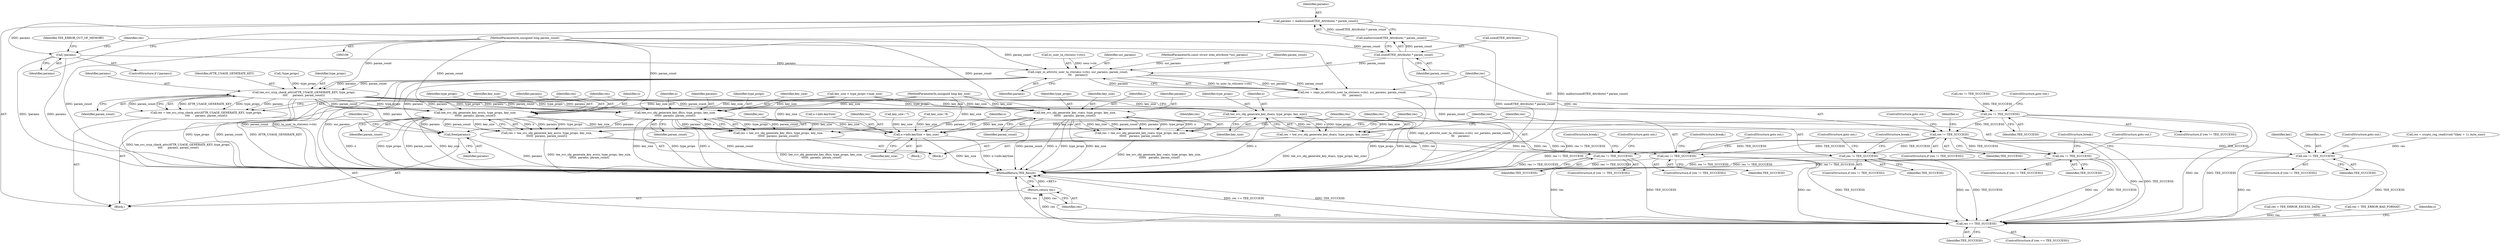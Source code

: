 digraph "1_optee_os_a637243270fc1faae16de059091795c32d86e65e_0@API" {
"1000213" [label="(Call,params = malloc(sizeof(TEE_Attribute) * param_count))"];
"1000215" [label="(Call,malloc(sizeof(TEE_Attribute) * param_count))"];
"1000216" [label="(Call,sizeof(TEE_Attribute) * param_count)"];
"1000110" [label="(MethodParameterIn,unsigned long param_count)"];
"1000221" [label="(Call,!params)"];
"1000227" [label="(Call,copy_in_attrs(to_user_ta_ctx(sess->ctx), usr_params, param_count,\n\t\t\t    params))"];
"1000225" [label="(Call,res = copy_in_attrs(to_user_ta_ctx(sess->ctx), usr_params, param_count,\n\t\t\t    params))"];
"1000236" [label="(Call,res != TEE_SUCCESS)"];
"1000248" [label="(Call,res != TEE_SUCCESS)"];
"1000328" [label="(Call,res != TEE_SUCCESS)"];
"1000416" [label="(Call,res == TEE_SUCCESS)"];
"1000434" [label="(Return,return res;)"];
"1000359" [label="(Call,res != TEE_SUCCESS)"];
"1000372" [label="(Call,res != TEE_SUCCESS)"];
"1000387" [label="(Call,res != TEE_SUCCESS)"];
"1000403" [label="(Call,res != TEE_SUCCESS)"];
"1000242" [label="(Call,tee_svc_cryp_check_attr(ATTR_USAGE_GENERATE_KEY, type_props,\n\t\t\t\t      params, param_count))"];
"1000240" [label="(Call,res = tee_svc_cryp_check_attr(ATTR_USAGE_GENERATE_KEY, type_props,\n\t\t\t\t      params, param_count))"];
"1000352" [label="(Call,tee_svc_obj_generate_key_rsa(o, type_props, key_size,\n\t\t\t\t\t\t   params, param_count))"];
"1000350" [label="(Call,res = tee_svc_obj_generate_key_rsa(o, type_props, key_size,\n\t\t\t\t\t\t   params, param_count))"];
"1000413" [label="(Call,free(params))"];
"1000420" [label="(Call,o->info.keySize = key_size)"];
"1000367" [label="(Call,tee_svc_obj_generate_key_dsa(o, type_props, key_size))"];
"1000365" [label="(Call,res = tee_svc_obj_generate_key_dsa(o, type_props, key_size))"];
"1000380" [label="(Call,tee_svc_obj_generate_key_dh(o, type_props, key_size,\n\t\t\t\t\t\t  params, param_count))"];
"1000378" [label="(Call,res = tee_svc_obj_generate_key_dh(o, type_props, key_size,\n\t\t\t\t\t\t  params, param_count))"];
"1000396" [label="(Call,tee_svc_obj_generate_key_ecc(o, type_props, key_size,\n\t\t\t\t\t\t  params, param_count))"];
"1000394" [label="(Call,res = tee_svc_obj_generate_key_ecc(o, type_props, key_size,\n\t\t\t\t\t\t  params, param_count))"];
"1000405" [label="(Identifier,TEE_SUCCESS)"];
"1000238" [label="(Identifier,TEE_SUCCESS)"];
"1000206" [label="(Call,key_size > type_props->max_size)"];
"1000395" [label="(Identifier,res)"];
"1000389" [label="(Identifier,TEE_SUCCESS)"];
"1000401" [label="(Identifier,param_count)"];
"1000386" [label="(ControlStructure,if (res != TEE_SUCCESS))"];
"1000378" [label="(Call,res = tee_svc_obj_generate_key_dh(o, type_props, key_size,\n\t\t\t\t\t\t  params, param_count))"];
"1000357" [label="(Identifier,param_count)"];
"1000359" [label="(Call,res != TEE_SUCCESS)"];
"1000244" [label="(Identifier,type_props)"];
"1000430" [label="(Identifier,o)"];
"1000329" [label="(Identifier,res)"];
"1000145" [label="(Call,res != TEE_SUCCESS)"];
"1000228" [label="(Call,to_user_ta_ctx(sess->ctx))"];
"1000400" [label="(Identifier,params)"];
"1000235" [label="(ControlStructure,if (res != TEE_SUCCESS))"];
"1000220" [label="(ControlStructure,if (!params))"];
"1000327" [label="(ControlStructure,if (res != TEE_SUCCESS))"];
"1000246" [label="(Identifier,param_count)"];
"1000213" [label="(Call,params = malloc(sizeof(TEE_Attribute) * param_count))"];
"1000419" [label="(Block,)"];
"1000350" [label="(Call,res = tee_svc_obj_generate_key_rsa(o, type_props, key_size,\n\t\t\t\t\t\t   params, param_count))"];
"1000255" [label="(Identifier,o)"];
"1000380" [label="(Call,tee_svc_obj_generate_key_dh(o, type_props, key_size,\n\t\t\t\t\t\t  params, param_count))"];
"1000421" [label="(Call,o->info.keySize)"];
"1000413" [label="(Call,free(params))"];
"1000239" [label="(ControlStructure,goto out;)"];
"1000402" [label="(ControlStructure,if (res != TEE_SUCCESS))"];
"1000396" [label="(Call,tee_svc_obj_generate_key_ecc(o, type_props, key_size,\n\t\t\t\t\t\t  params, param_count))"];
"1000384" [label="(Identifier,params)"];
"1000374" [label="(Identifier,TEE_SUCCESS)"];
"1000376" [label="(ControlStructure,break;)"];
"1000406" [label="(ControlStructure,goto out;)"];
"1000214" [label="(Identifier,params)"];
"1000373" [label="(Identifier,res)"];
"1000404" [label="(Identifier,res)"];
"1000385" [label="(Identifier,param_count)"];
"1000330" [label="(Identifier,TEE_SUCCESS)"];
"1000236" [label="(Call,res != TEE_SUCCESS)"];
"1000217" [label="(Call,sizeof(TEE_Attribute))"];
"1000314" [label="(Call,res = TEE_ERROR_EXCESS_DATA)"];
"1000370" [label="(Identifier,key_size)"];
"1000418" [label="(Identifier,TEE_SUCCESS)"];
"1000417" [label="(Identifier,res)"];
"1000382" [label="(Identifier,type_props)"];
"1000250" [label="(Identifier,TEE_SUCCESS)"];
"1000245" [label="(Identifier,params)"];
"1000390" [label="(ControlStructure,goto out;)"];
"1000354" [label="(Identifier,type_props)"];
"1000397" [label="(Identifier,o)"];
"1000328" [label="(Call,res != TEE_SUCCESS)"];
"1000296" [label="(Call,key_size / 7)"];
"1000415" [label="(ControlStructure,if (res == TEE_SUCCESS))"];
"1000331" [label="(ControlStructure,goto out;)"];
"1000271" [label="(Call,key_size / 8)"];
"1000258" [label="(Block,)"];
"1000248" [label="(Call,res != TEE_SUCCESS)"];
"1000436" [label="(MethodReturn,TEE_Result)"];
"1000226" [label="(Identifier,res)"];
"1000398" [label="(Identifier,type_props)"];
"1000435" [label="(Identifier,res)"];
"1000360" [label="(Identifier,res)"];
"1000222" [label="(Identifier,params)"];
"1000232" [label="(Identifier,usr_params)"];
"1000111" [label="(Block,)"];
"1000225" [label="(Call,res = copy_in_attrs(to_user_ta_ctx(sess->ctx), usr_params, param_count,\n\t\t\t    params))"];
"1000391" [label="(ControlStructure,break;)"];
"1000403" [label="(Call,res != TEE_SUCCESS)"];
"1000409" [label="(Call,res = TEE_ERROR_BAD_FORMAT)"];
"1000363" [label="(ControlStructure,break;)"];
"1000414" [label="(Identifier,params)"];
"1000224" [label="(Identifier,TEE_ERROR_OUT_OF_MEMORY)"];
"1000247" [label="(ControlStructure,if (res != TEE_SUCCESS))"];
"1000358" [label="(ControlStructure,if (res != TEE_SUCCESS))"];
"1000242" [label="(Call,tee_svc_cryp_check_attr(ATTR_USAGE_GENERATE_KEY, type_props,\n\t\t\t\t      params, param_count))"];
"1000387" [label="(Call,res != TEE_SUCCESS)"];
"1000366" [label="(Identifier,res)"];
"1000383" [label="(Identifier,key_size)"];
"1000109" [label="(MethodParameterIn,const struct utee_attribute *usr_params)"];
"1000110" [label="(MethodParameterIn,unsigned long param_count)"];
"1000381" [label="(Identifier,o)"];
"1000362" [label="(ControlStructure,goto out;)"];
"1000365" [label="(Call,res = tee_svc_obj_generate_key_dsa(o, type_props, key_size))"];
"1000379" [label="(Identifier,res)"];
"1000399" [label="(Identifier,key_size)"];
"1000355" [label="(Identifier,key_size)"];
"1000240" [label="(Call,res = tee_svc_cryp_check_attr(ATTR_USAGE_GENERATE_KEY, type_props,\n\t\t\t\t      params, param_count))"];
"1000353" [label="(Identifier,o)"];
"1000371" [label="(ControlStructure,if (res != TEE_SUCCESS))"];
"1000233" [label="(Identifier,param_count)"];
"1000369" [label="(Identifier,type_props)"];
"1000216" [label="(Call,sizeof(TEE_Attribute) * param_count)"];
"1000237" [label="(Identifier,res)"];
"1000423" [label="(Identifier,o)"];
"1000367" [label="(Call,tee_svc_obj_generate_key_dsa(o, type_props, key_size))"];
"1000372" [label="(Call,res != TEE_SUCCESS)"];
"1000356" [label="(Identifier,params)"];
"1000426" [label="(Identifier,key_size)"];
"1000215" [label="(Call,malloc(sizeof(TEE_Attribute) * param_count))"];
"1000234" [label="(Identifier,params)"];
"1000251" [label="(ControlStructure,goto out;)"];
"1000241" [label="(Identifier,res)"];
"1000243" [label="(Identifier,ATTR_USAGE_GENERATE_KEY)"];
"1000219" [label="(Identifier,param_count)"];
"1000368" [label="(Identifier,o)"];
"1000183" [label="(Call,!type_props)"];
"1000388" [label="(Identifier,res)"];
"1000394" [label="(Call,res = tee_svc_obj_generate_key_ecc(o, type_props, key_size,\n\t\t\t\t\t\t  params, param_count))"];
"1000375" [label="(ControlStructure,goto out;)"];
"1000221" [label="(Call,!params)"];
"1000227" [label="(Call,copy_in_attrs(to_user_ta_ctx(sess->ctx), usr_params, param_count,\n\t\t\t    params))"];
"1000434" [label="(Return,return res;)"];
"1000351" [label="(Identifier,res)"];
"1000416" [label="(Call,res == TEE_SUCCESS)"];
"1000361" [label="(Identifier,TEE_SUCCESS)"];
"1000318" [label="(Call,res = crypto_rng_read((void *)(key + 1), byte_size))"];
"1000108" [label="(MethodParameterIn,unsigned long key_size)"];
"1000420" [label="(Call,o->info.keySize = key_size)"];
"1000407" [label="(ControlStructure,break;)"];
"1000352" [label="(Call,tee_svc_obj_generate_key_rsa(o, type_props, key_size,\n\t\t\t\t\t\t   params, param_count))"];
"1000334" [label="(Identifier,key)"];
"1000249" [label="(Identifier,res)"];
"1000213" -> "1000111"  [label="AST: "];
"1000213" -> "1000215"  [label="CFG: "];
"1000214" -> "1000213"  [label="AST: "];
"1000215" -> "1000213"  [label="AST: "];
"1000222" -> "1000213"  [label="CFG: "];
"1000213" -> "1000436"  [label="DDG: malloc(sizeof(TEE_Attribute) * param_count)"];
"1000215" -> "1000213"  [label="DDG: sizeof(TEE_Attribute) * param_count"];
"1000213" -> "1000221"  [label="DDG: params"];
"1000215" -> "1000216"  [label="CFG: "];
"1000216" -> "1000215"  [label="AST: "];
"1000215" -> "1000436"  [label="DDG: sizeof(TEE_Attribute) * param_count"];
"1000216" -> "1000215"  [label="DDG: param_count"];
"1000216" -> "1000219"  [label="CFG: "];
"1000217" -> "1000216"  [label="AST: "];
"1000219" -> "1000216"  [label="AST: "];
"1000216" -> "1000436"  [label="DDG: param_count"];
"1000110" -> "1000216"  [label="DDG: param_count"];
"1000216" -> "1000227"  [label="DDG: param_count"];
"1000110" -> "1000106"  [label="AST: "];
"1000110" -> "1000436"  [label="DDG: param_count"];
"1000110" -> "1000227"  [label="DDG: param_count"];
"1000110" -> "1000242"  [label="DDG: param_count"];
"1000110" -> "1000352"  [label="DDG: param_count"];
"1000110" -> "1000380"  [label="DDG: param_count"];
"1000110" -> "1000396"  [label="DDG: param_count"];
"1000221" -> "1000220"  [label="AST: "];
"1000221" -> "1000222"  [label="CFG: "];
"1000222" -> "1000221"  [label="AST: "];
"1000224" -> "1000221"  [label="CFG: "];
"1000226" -> "1000221"  [label="CFG: "];
"1000221" -> "1000436"  [label="DDG: !params"];
"1000221" -> "1000436"  [label="DDG: params"];
"1000221" -> "1000227"  [label="DDG: params"];
"1000227" -> "1000225"  [label="AST: "];
"1000227" -> "1000234"  [label="CFG: "];
"1000228" -> "1000227"  [label="AST: "];
"1000232" -> "1000227"  [label="AST: "];
"1000233" -> "1000227"  [label="AST: "];
"1000234" -> "1000227"  [label="AST: "];
"1000225" -> "1000227"  [label="CFG: "];
"1000227" -> "1000436"  [label="DDG: param_count"];
"1000227" -> "1000436"  [label="DDG: to_user_ta_ctx(sess->ctx)"];
"1000227" -> "1000436"  [label="DDG: usr_params"];
"1000227" -> "1000225"  [label="DDG: to_user_ta_ctx(sess->ctx)"];
"1000227" -> "1000225"  [label="DDG: usr_params"];
"1000227" -> "1000225"  [label="DDG: param_count"];
"1000227" -> "1000225"  [label="DDG: params"];
"1000228" -> "1000227"  [label="DDG: sess->ctx"];
"1000109" -> "1000227"  [label="DDG: usr_params"];
"1000227" -> "1000242"  [label="DDG: params"];
"1000227" -> "1000242"  [label="DDG: param_count"];
"1000227" -> "1000413"  [label="DDG: params"];
"1000225" -> "1000111"  [label="AST: "];
"1000226" -> "1000225"  [label="AST: "];
"1000237" -> "1000225"  [label="CFG: "];
"1000225" -> "1000436"  [label="DDG: copy_in_attrs(to_user_ta_ctx(sess->ctx), usr_params, param_count,\n\t\t\t    params)"];
"1000225" -> "1000236"  [label="DDG: res"];
"1000236" -> "1000235"  [label="AST: "];
"1000236" -> "1000238"  [label="CFG: "];
"1000237" -> "1000236"  [label="AST: "];
"1000238" -> "1000236"  [label="AST: "];
"1000239" -> "1000236"  [label="CFG: "];
"1000241" -> "1000236"  [label="CFG: "];
"1000236" -> "1000436"  [label="DDG: res != TEE_SUCCESS"];
"1000145" -> "1000236"  [label="DDG: TEE_SUCCESS"];
"1000236" -> "1000248"  [label="DDG: TEE_SUCCESS"];
"1000236" -> "1000416"  [label="DDG: res"];
"1000236" -> "1000416"  [label="DDG: TEE_SUCCESS"];
"1000248" -> "1000247"  [label="AST: "];
"1000248" -> "1000250"  [label="CFG: "];
"1000249" -> "1000248"  [label="AST: "];
"1000250" -> "1000248"  [label="AST: "];
"1000251" -> "1000248"  [label="CFG: "];
"1000255" -> "1000248"  [label="CFG: "];
"1000248" -> "1000436"  [label="DDG: res != TEE_SUCCESS"];
"1000240" -> "1000248"  [label="DDG: res"];
"1000248" -> "1000328"  [label="DDG: TEE_SUCCESS"];
"1000248" -> "1000359"  [label="DDG: TEE_SUCCESS"];
"1000248" -> "1000372"  [label="DDG: TEE_SUCCESS"];
"1000248" -> "1000387"  [label="DDG: TEE_SUCCESS"];
"1000248" -> "1000403"  [label="DDG: TEE_SUCCESS"];
"1000248" -> "1000416"  [label="DDG: res"];
"1000248" -> "1000416"  [label="DDG: TEE_SUCCESS"];
"1000328" -> "1000327"  [label="AST: "];
"1000328" -> "1000330"  [label="CFG: "];
"1000329" -> "1000328"  [label="AST: "];
"1000330" -> "1000328"  [label="AST: "];
"1000331" -> "1000328"  [label="CFG: "];
"1000334" -> "1000328"  [label="CFG: "];
"1000328" -> "1000436"  [label="DDG: res != TEE_SUCCESS"];
"1000318" -> "1000328"  [label="DDG: res"];
"1000328" -> "1000416"  [label="DDG: res"];
"1000328" -> "1000416"  [label="DDG: TEE_SUCCESS"];
"1000416" -> "1000415"  [label="AST: "];
"1000416" -> "1000418"  [label="CFG: "];
"1000417" -> "1000416"  [label="AST: "];
"1000418" -> "1000416"  [label="AST: "];
"1000423" -> "1000416"  [label="CFG: "];
"1000435" -> "1000416"  [label="CFG: "];
"1000416" -> "1000436"  [label="DDG: res == TEE_SUCCESS"];
"1000416" -> "1000436"  [label="DDG: TEE_SUCCESS"];
"1000416" -> "1000436"  [label="DDG: res"];
"1000403" -> "1000416"  [label="DDG: res"];
"1000403" -> "1000416"  [label="DDG: TEE_SUCCESS"];
"1000387" -> "1000416"  [label="DDG: res"];
"1000387" -> "1000416"  [label="DDG: TEE_SUCCESS"];
"1000372" -> "1000416"  [label="DDG: res"];
"1000372" -> "1000416"  [label="DDG: TEE_SUCCESS"];
"1000409" -> "1000416"  [label="DDG: res"];
"1000359" -> "1000416"  [label="DDG: res"];
"1000359" -> "1000416"  [label="DDG: TEE_SUCCESS"];
"1000314" -> "1000416"  [label="DDG: res"];
"1000416" -> "1000434"  [label="DDG: res"];
"1000434" -> "1000111"  [label="AST: "];
"1000434" -> "1000435"  [label="CFG: "];
"1000435" -> "1000434"  [label="AST: "];
"1000436" -> "1000434"  [label="CFG: "];
"1000434" -> "1000436"  [label="DDG: <RET>"];
"1000435" -> "1000434"  [label="DDG: res"];
"1000359" -> "1000358"  [label="AST: "];
"1000359" -> "1000361"  [label="CFG: "];
"1000360" -> "1000359"  [label="AST: "];
"1000361" -> "1000359"  [label="AST: "];
"1000362" -> "1000359"  [label="CFG: "];
"1000363" -> "1000359"  [label="CFG: "];
"1000359" -> "1000436"  [label="DDG: res != TEE_SUCCESS"];
"1000350" -> "1000359"  [label="DDG: res"];
"1000372" -> "1000371"  [label="AST: "];
"1000372" -> "1000374"  [label="CFG: "];
"1000373" -> "1000372"  [label="AST: "];
"1000374" -> "1000372"  [label="AST: "];
"1000375" -> "1000372"  [label="CFG: "];
"1000376" -> "1000372"  [label="CFG: "];
"1000372" -> "1000436"  [label="DDG: res != TEE_SUCCESS"];
"1000365" -> "1000372"  [label="DDG: res"];
"1000387" -> "1000386"  [label="AST: "];
"1000387" -> "1000389"  [label="CFG: "];
"1000388" -> "1000387"  [label="AST: "];
"1000389" -> "1000387"  [label="AST: "];
"1000390" -> "1000387"  [label="CFG: "];
"1000391" -> "1000387"  [label="CFG: "];
"1000387" -> "1000436"  [label="DDG: res != TEE_SUCCESS"];
"1000378" -> "1000387"  [label="DDG: res"];
"1000403" -> "1000402"  [label="AST: "];
"1000403" -> "1000405"  [label="CFG: "];
"1000404" -> "1000403"  [label="AST: "];
"1000405" -> "1000403"  [label="AST: "];
"1000406" -> "1000403"  [label="CFG: "];
"1000407" -> "1000403"  [label="CFG: "];
"1000403" -> "1000436"  [label="DDG: res != TEE_SUCCESS"];
"1000394" -> "1000403"  [label="DDG: res"];
"1000242" -> "1000240"  [label="AST: "];
"1000242" -> "1000246"  [label="CFG: "];
"1000243" -> "1000242"  [label="AST: "];
"1000244" -> "1000242"  [label="AST: "];
"1000245" -> "1000242"  [label="AST: "];
"1000246" -> "1000242"  [label="AST: "];
"1000240" -> "1000242"  [label="CFG: "];
"1000242" -> "1000436"  [label="DDG: type_props"];
"1000242" -> "1000436"  [label="DDG: param_count"];
"1000242" -> "1000436"  [label="DDG: ATTR_USAGE_GENERATE_KEY"];
"1000242" -> "1000240"  [label="DDG: ATTR_USAGE_GENERATE_KEY"];
"1000242" -> "1000240"  [label="DDG: type_props"];
"1000242" -> "1000240"  [label="DDG: params"];
"1000242" -> "1000240"  [label="DDG: param_count"];
"1000183" -> "1000242"  [label="DDG: type_props"];
"1000242" -> "1000352"  [label="DDG: type_props"];
"1000242" -> "1000352"  [label="DDG: params"];
"1000242" -> "1000352"  [label="DDG: param_count"];
"1000242" -> "1000367"  [label="DDG: type_props"];
"1000242" -> "1000380"  [label="DDG: type_props"];
"1000242" -> "1000380"  [label="DDG: params"];
"1000242" -> "1000380"  [label="DDG: param_count"];
"1000242" -> "1000396"  [label="DDG: type_props"];
"1000242" -> "1000396"  [label="DDG: params"];
"1000242" -> "1000396"  [label="DDG: param_count"];
"1000242" -> "1000413"  [label="DDG: params"];
"1000240" -> "1000111"  [label="AST: "];
"1000241" -> "1000240"  [label="AST: "];
"1000249" -> "1000240"  [label="CFG: "];
"1000240" -> "1000436"  [label="DDG: tee_svc_cryp_check_attr(ATTR_USAGE_GENERATE_KEY, type_props,\n\t\t\t\t      params, param_count)"];
"1000352" -> "1000350"  [label="AST: "];
"1000352" -> "1000357"  [label="CFG: "];
"1000353" -> "1000352"  [label="AST: "];
"1000354" -> "1000352"  [label="AST: "];
"1000355" -> "1000352"  [label="AST: "];
"1000356" -> "1000352"  [label="AST: "];
"1000357" -> "1000352"  [label="AST: "];
"1000350" -> "1000352"  [label="CFG: "];
"1000352" -> "1000436"  [label="DDG: param_count"];
"1000352" -> "1000436"  [label="DDG: o"];
"1000352" -> "1000436"  [label="DDG: type_props"];
"1000352" -> "1000436"  [label="DDG: key_size"];
"1000352" -> "1000350"  [label="DDG: key_size"];
"1000352" -> "1000350"  [label="DDG: param_count"];
"1000352" -> "1000350"  [label="DDG: params"];
"1000352" -> "1000350"  [label="DDG: type_props"];
"1000352" -> "1000350"  [label="DDG: o"];
"1000206" -> "1000352"  [label="DDG: key_size"];
"1000108" -> "1000352"  [label="DDG: key_size"];
"1000352" -> "1000413"  [label="DDG: params"];
"1000352" -> "1000420"  [label="DDG: key_size"];
"1000350" -> "1000258"  [label="AST: "];
"1000351" -> "1000350"  [label="AST: "];
"1000360" -> "1000350"  [label="CFG: "];
"1000350" -> "1000436"  [label="DDG: tee_svc_obj_generate_key_rsa(o, type_props, key_size,\n\t\t\t\t\t\t   params, param_count)"];
"1000413" -> "1000111"  [label="AST: "];
"1000413" -> "1000414"  [label="CFG: "];
"1000414" -> "1000413"  [label="AST: "];
"1000417" -> "1000413"  [label="CFG: "];
"1000413" -> "1000436"  [label="DDG: params"];
"1000380" -> "1000413"  [label="DDG: params"];
"1000396" -> "1000413"  [label="DDG: params"];
"1000420" -> "1000419"  [label="AST: "];
"1000420" -> "1000426"  [label="CFG: "];
"1000421" -> "1000420"  [label="AST: "];
"1000426" -> "1000420"  [label="AST: "];
"1000430" -> "1000420"  [label="CFG: "];
"1000420" -> "1000436"  [label="DDG: key_size"];
"1000420" -> "1000436"  [label="DDG: o->info.keySize"];
"1000367" -> "1000420"  [label="DDG: key_size"];
"1000206" -> "1000420"  [label="DDG: key_size"];
"1000271" -> "1000420"  [label="DDG: key_size"];
"1000396" -> "1000420"  [label="DDG: key_size"];
"1000380" -> "1000420"  [label="DDG: key_size"];
"1000108" -> "1000420"  [label="DDG: key_size"];
"1000296" -> "1000420"  [label="DDG: key_size"];
"1000367" -> "1000365"  [label="AST: "];
"1000367" -> "1000370"  [label="CFG: "];
"1000368" -> "1000367"  [label="AST: "];
"1000369" -> "1000367"  [label="AST: "];
"1000370" -> "1000367"  [label="AST: "];
"1000365" -> "1000367"  [label="CFG: "];
"1000367" -> "1000436"  [label="DDG: type_props"];
"1000367" -> "1000436"  [label="DDG: key_size"];
"1000367" -> "1000436"  [label="DDG: o"];
"1000367" -> "1000365"  [label="DDG: o"];
"1000367" -> "1000365"  [label="DDG: type_props"];
"1000367" -> "1000365"  [label="DDG: key_size"];
"1000206" -> "1000367"  [label="DDG: key_size"];
"1000108" -> "1000367"  [label="DDG: key_size"];
"1000365" -> "1000258"  [label="AST: "];
"1000366" -> "1000365"  [label="AST: "];
"1000373" -> "1000365"  [label="CFG: "];
"1000365" -> "1000436"  [label="DDG: tee_svc_obj_generate_key_dsa(o, type_props, key_size)"];
"1000380" -> "1000378"  [label="AST: "];
"1000380" -> "1000385"  [label="CFG: "];
"1000381" -> "1000380"  [label="AST: "];
"1000382" -> "1000380"  [label="AST: "];
"1000383" -> "1000380"  [label="AST: "];
"1000384" -> "1000380"  [label="AST: "];
"1000385" -> "1000380"  [label="AST: "];
"1000378" -> "1000380"  [label="CFG: "];
"1000380" -> "1000436"  [label="DDG: key_size"];
"1000380" -> "1000436"  [label="DDG: type_props"];
"1000380" -> "1000436"  [label="DDG: o"];
"1000380" -> "1000436"  [label="DDG: param_count"];
"1000380" -> "1000378"  [label="DDG: type_props"];
"1000380" -> "1000378"  [label="DDG: param_count"];
"1000380" -> "1000378"  [label="DDG: key_size"];
"1000380" -> "1000378"  [label="DDG: params"];
"1000380" -> "1000378"  [label="DDG: o"];
"1000206" -> "1000380"  [label="DDG: key_size"];
"1000108" -> "1000380"  [label="DDG: key_size"];
"1000378" -> "1000258"  [label="AST: "];
"1000379" -> "1000378"  [label="AST: "];
"1000388" -> "1000378"  [label="CFG: "];
"1000378" -> "1000436"  [label="DDG: tee_svc_obj_generate_key_dh(o, type_props, key_size,\n\t\t\t\t\t\t  params, param_count)"];
"1000396" -> "1000394"  [label="AST: "];
"1000396" -> "1000401"  [label="CFG: "];
"1000397" -> "1000396"  [label="AST: "];
"1000398" -> "1000396"  [label="AST: "];
"1000399" -> "1000396"  [label="AST: "];
"1000400" -> "1000396"  [label="AST: "];
"1000401" -> "1000396"  [label="AST: "];
"1000394" -> "1000396"  [label="CFG: "];
"1000396" -> "1000436"  [label="DDG: o"];
"1000396" -> "1000436"  [label="DDG: type_props"];
"1000396" -> "1000436"  [label="DDG: param_count"];
"1000396" -> "1000436"  [label="DDG: key_size"];
"1000396" -> "1000394"  [label="DDG: o"];
"1000396" -> "1000394"  [label="DDG: params"];
"1000396" -> "1000394"  [label="DDG: type_props"];
"1000396" -> "1000394"  [label="DDG: param_count"];
"1000396" -> "1000394"  [label="DDG: key_size"];
"1000206" -> "1000396"  [label="DDG: key_size"];
"1000108" -> "1000396"  [label="DDG: key_size"];
"1000394" -> "1000258"  [label="AST: "];
"1000395" -> "1000394"  [label="AST: "];
"1000404" -> "1000394"  [label="CFG: "];
"1000394" -> "1000436"  [label="DDG: tee_svc_obj_generate_key_ecc(o, type_props, key_size,\n\t\t\t\t\t\t  params, param_count)"];
}
